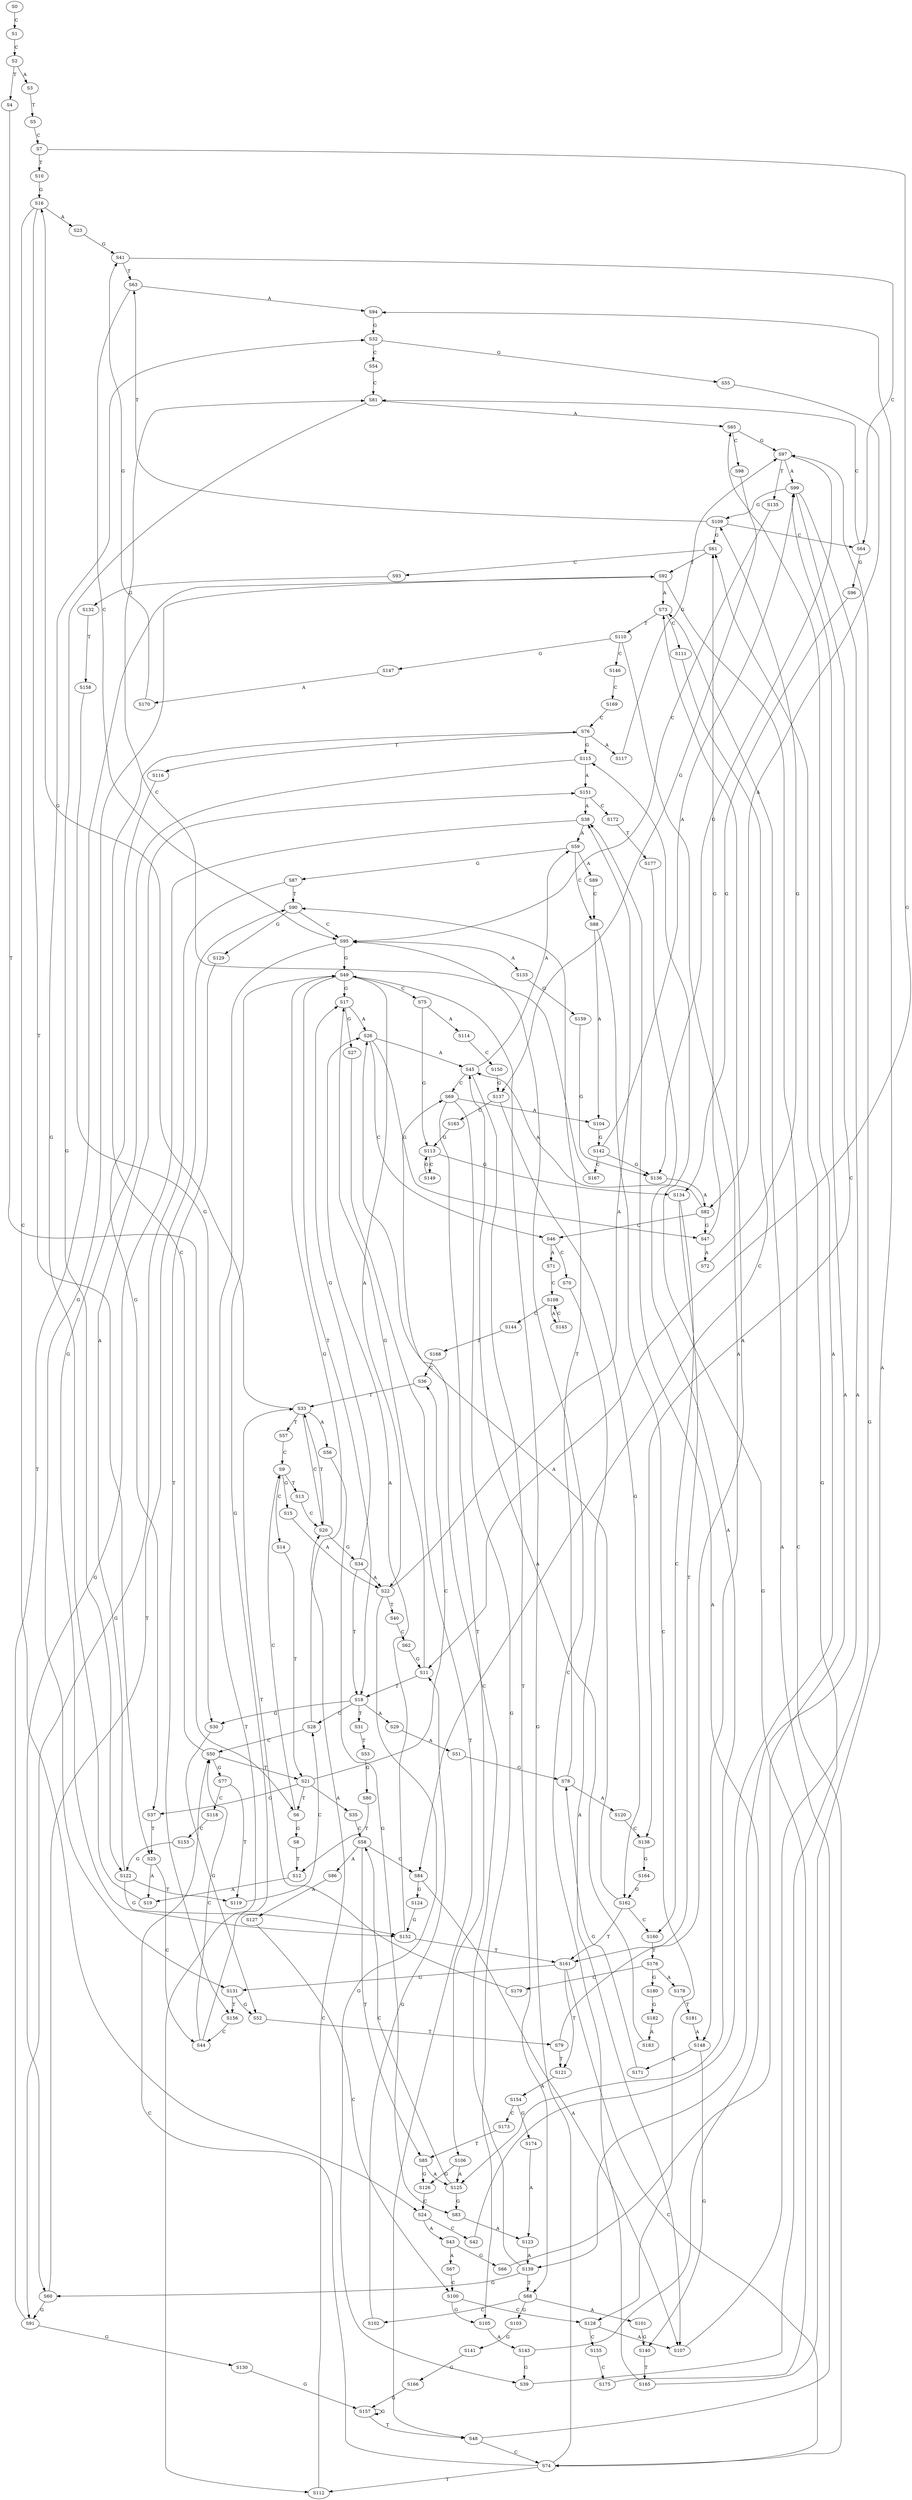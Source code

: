 strict digraph  {
	S0 -> S1 [ label = C ];
	S1 -> S2 [ label = C ];
	S2 -> S3 [ label = A ];
	S2 -> S4 [ label = T ];
	S3 -> S5 [ label = T ];
	S4 -> S6 [ label = T ];
	S5 -> S7 [ label = C ];
	S6 -> S8 [ label = G ];
	S6 -> S9 [ label = C ];
	S7 -> S10 [ label = T ];
	S7 -> S11 [ label = G ];
	S8 -> S12 [ label = T ];
	S9 -> S13 [ label = T ];
	S9 -> S14 [ label = C ];
	S9 -> S15 [ label = G ];
	S10 -> S16 [ label = G ];
	S11 -> S17 [ label = G ];
	S11 -> S18 [ label = T ];
	S12 -> S19 [ label = A ];
	S13 -> S20 [ label = C ];
	S14 -> S21 [ label = T ];
	S15 -> S22 [ label = A ];
	S16 -> S23 [ label = A ];
	S16 -> S24 [ label = C ];
	S16 -> S25 [ label = T ];
	S17 -> S26 [ label = A ];
	S17 -> S27 [ label = G ];
	S18 -> S28 [ label = C ];
	S18 -> S29 [ label = A ];
	S18 -> S30 [ label = G ];
	S18 -> S31 [ label = T ];
	S19 -> S32 [ label = G ];
	S20 -> S33 [ label = T ];
	S20 -> S34 [ label = G ];
	S21 -> S35 [ label = A ];
	S21 -> S36 [ label = C ];
	S21 -> S6 [ label = T ];
	S21 -> S37 [ label = G ];
	S22 -> S38 [ label = A ];
	S22 -> S39 [ label = G ];
	S22 -> S40 [ label = T ];
	S23 -> S41 [ label = G ];
	S24 -> S42 [ label = C ];
	S24 -> S43 [ label = A ];
	S25 -> S19 [ label = A ];
	S25 -> S44 [ label = C ];
	S26 -> S45 [ label = A ];
	S26 -> S46 [ label = C ];
	S26 -> S47 [ label = G ];
	S27 -> S48 [ label = T ];
	S28 -> S49 [ label = G ];
	S28 -> S50 [ label = C ];
	S29 -> S51 [ label = A ];
	S30 -> S52 [ label = G ];
	S31 -> S53 [ label = T ];
	S32 -> S54 [ label = C ];
	S32 -> S55 [ label = G ];
	S33 -> S16 [ label = G ];
	S33 -> S20 [ label = C ];
	S33 -> S56 [ label = A ];
	S33 -> S57 [ label = T ];
	S34 -> S22 [ label = A ];
	S34 -> S17 [ label = G ];
	S34 -> S18 [ label = T ];
	S35 -> S58 [ label = C ];
	S36 -> S33 [ label = T ];
	S37 -> S25 [ label = T ];
	S38 -> S59 [ label = A ];
	S38 -> S60 [ label = G ];
	S39 -> S61 [ label = G ];
	S40 -> S62 [ label = C ];
	S41 -> S63 [ label = T ];
	S41 -> S64 [ label = C ];
	S42 -> S65 [ label = A ];
	S43 -> S66 [ label = G ];
	S43 -> S67 [ label = A ];
	S44 -> S49 [ label = G ];
	S44 -> S50 [ label = C ];
	S45 -> S68 [ label = T ];
	S45 -> S69 [ label = C ];
	S45 -> S59 [ label = A ];
	S46 -> S70 [ label = C ];
	S46 -> S71 [ label = A ];
	S47 -> S72 [ label = A ];
	S47 -> S61 [ label = G ];
	S48 -> S73 [ label = A ];
	S48 -> S74 [ label = C ];
	S49 -> S17 [ label = G ];
	S49 -> S18 [ label = T ];
	S49 -> S75 [ label = C ];
	S49 -> S22 [ label = A ];
	S50 -> S21 [ label = T ];
	S50 -> S76 [ label = C ];
	S50 -> S77 [ label = G ];
	S51 -> S78 [ label = G ];
	S52 -> S79 [ label = T ];
	S53 -> S80 [ label = G ];
	S54 -> S81 [ label = C ];
	S55 -> S82 [ label = A ];
	S56 -> S83 [ label = G ];
	S57 -> S9 [ label = C ];
	S58 -> S84 [ label = C ];
	S58 -> S85 [ label = T ];
	S58 -> S86 [ label = A ];
	S59 -> S87 [ label = G ];
	S59 -> S88 [ label = C ];
	S59 -> S89 [ label = A ];
	S60 -> S90 [ label = T ];
	S60 -> S91 [ label = G ];
	S61 -> S92 [ label = T ];
	S61 -> S93 [ label = C ];
	S62 -> S11 [ label = G ];
	S63 -> S94 [ label = A ];
	S63 -> S95 [ label = C ];
	S64 -> S81 [ label = C ];
	S64 -> S96 [ label = G ];
	S65 -> S97 [ label = G ];
	S65 -> S98 [ label = C ];
	S66 -> S99 [ label = A ];
	S67 -> S100 [ label = C ];
	S68 -> S101 [ label = A ];
	S68 -> S102 [ label = C ];
	S68 -> S103 [ label = G ];
	S69 -> S104 [ label = A ];
	S69 -> S105 [ label = G ];
	S69 -> S106 [ label = T ];
	S70 -> S107 [ label = A ];
	S71 -> S108 [ label = C ];
	S72 -> S109 [ label = G ];
	S73 -> S110 [ label = T ];
	S73 -> S111 [ label = C ];
	S74 -> S50 [ label = C ];
	S74 -> S49 [ label = G ];
	S74 -> S112 [ label = T ];
	S75 -> S113 [ label = G ];
	S75 -> S114 [ label = A ];
	S76 -> S115 [ label = G ];
	S76 -> S116 [ label = T ];
	S76 -> S117 [ label = A ];
	S77 -> S118 [ label = C ];
	S77 -> S119 [ label = T ];
	S78 -> S120 [ label = A ];
	S78 -> S90 [ label = T ];
	S79 -> S73 [ label = A ];
	S79 -> S121 [ label = T ];
	S80 -> S12 [ label = T ];
	S81 -> S122 [ label = G ];
	S81 -> S65 [ label = A ];
	S82 -> S45 [ label = A ];
	S82 -> S46 [ label = C ];
	S82 -> S47 [ label = G ];
	S83 -> S123 [ label = A ];
	S84 -> S107 [ label = A ];
	S84 -> S124 [ label = G ];
	S85 -> S125 [ label = A ];
	S85 -> S126 [ label = G ];
	S86 -> S127 [ label = A ];
	S87 -> S90 [ label = T ];
	S87 -> S91 [ label = G ];
	S88 -> S128 [ label = C ];
	S88 -> S104 [ label = A ];
	S89 -> S88 [ label = C ];
	S90 -> S129 [ label = G ];
	S90 -> S95 [ label = C ];
	S91 -> S130 [ label = G ];
	S91 -> S92 [ label = T ];
	S92 -> S131 [ label = G ];
	S92 -> S74 [ label = C ];
	S92 -> S73 [ label = A ];
	S93 -> S132 [ label = G ];
	S94 -> S32 [ label = G ];
	S95 -> S112 [ label = T ];
	S95 -> S49 [ label = G ];
	S95 -> S133 [ label = A ];
	S96 -> S134 [ label = G ];
	S97 -> S135 [ label = T ];
	S97 -> S136 [ label = G ];
	S97 -> S99 [ label = A ];
	S98 -> S137 [ label = G ];
	S99 -> S138 [ label = C ];
	S99 -> S109 [ label = G ];
	S99 -> S139 [ label = A ];
	S100 -> S128 [ label = C ];
	S100 -> S105 [ label = G ];
	S101 -> S140 [ label = G ];
	S102 -> S11 [ label = G ];
	S103 -> S141 [ label = G ];
	S104 -> S142 [ label = G ];
	S105 -> S143 [ label = A ];
	S106 -> S126 [ label = G ];
	S106 -> S125 [ label = A ];
	S107 -> S97 [ label = G ];
	S108 -> S144 [ label = C ];
	S108 -> S145 [ label = A ];
	S109 -> S63 [ label = T ];
	S109 -> S64 [ label = C ];
	S109 -> S61 [ label = G ];
	S110 -> S146 [ label = C ];
	S110 -> S147 [ label = G ];
	S110 -> S148 [ label = A ];
	S111 -> S84 [ label = C ];
	S112 -> S20 [ label = C ];
	S113 -> S134 [ label = G ];
	S113 -> S149 [ label = C ];
	S114 -> S150 [ label = C ];
	S115 -> S151 [ label = A ];
	S115 -> S152 [ label = G ];
	S116 -> S37 [ label = G ];
	S117 -> S97 [ label = G ];
	S118 -> S153 [ label = C ];
	S119 -> S28 [ label = C ];
	S120 -> S138 [ label = C ];
	S121 -> S154 [ label = A ];
	S122 -> S151 [ label = A ];
	S122 -> S119 [ label = T ];
	S122 -> S152 [ label = G ];
	S123 -> S139 [ label = A ];
	S124 -> S152 [ label = G ];
	S125 -> S83 [ label = G ];
	S125 -> S58 [ label = C ];
	S126 -> S24 [ label = C ];
	S127 -> S100 [ label = C ];
	S128 -> S155 [ label = C ];
	S128 -> S107 [ label = A ];
	S129 -> S156 [ label = T ];
	S130 -> S157 [ label = G ];
	S131 -> S156 [ label = T ];
	S131 -> S52 [ label = G ];
	S132 -> S158 [ label = T ];
	S133 -> S159 [ label = G ];
	S134 -> S160 [ label = C ];
	S134 -> S161 [ label = T ];
	S135 -> S95 [ label = C ];
	S136 -> S82 [ label = A ];
	S137 -> S162 [ label = G ];
	S137 -> S163 [ label = C ];
	S138 -> S164 [ label = G ];
	S139 -> S68 [ label = T ];
	S139 -> S69 [ label = C ];
	S139 -> S60 [ label = G ];
	S140 -> S165 [ label = T ];
	S141 -> S166 [ label = G ];
	S142 -> S136 [ label = G ];
	S142 -> S167 [ label = C ];
	S142 -> S99 [ label = A ];
	S143 -> S39 [ label = G ];
	S143 -> S38 [ label = A ];
	S144 -> S168 [ label = T ];
	S145 -> S108 [ label = C ];
	S146 -> S169 [ label = C ];
	S147 -> S170 [ label = A ];
	S148 -> S140 [ label = G ];
	S148 -> S171 [ label = A ];
	S149 -> S113 [ label = G ];
	S150 -> S137 [ label = G ];
	S151 -> S38 [ label = A ];
	S151 -> S172 [ label = C ];
	S152 -> S26 [ label = A ];
	S152 -> S161 [ label = T ];
	S153 -> S122 [ label = G ];
	S154 -> S173 [ label = C ];
	S154 -> S174 [ label = G ];
	S155 -> S175 [ label = C ];
	S156 -> S44 [ label = C ];
	S157 -> S48 [ label = T ];
	S157 -> S157 [ label = G ];
	S158 -> S30 [ label = G ];
	S159 -> S136 [ label = G ];
	S160 -> S176 [ label = T ];
	S161 -> S121 [ label = T ];
	S161 -> S74 [ label = C ];
	S161 -> S131 [ label = G ];
	S162 -> S160 [ label = C ];
	S162 -> S26 [ label = A ];
	S162 -> S161 [ label = T ];
	S163 -> S113 [ label = G ];
	S164 -> S162 [ label = G ];
	S165 -> S95 [ label = C ];
	S165 -> S94 [ label = A ];
	S166 -> S157 [ label = G ];
	S167 -> S81 [ label = C ];
	S168 -> S36 [ label = C ];
	S169 -> S76 [ label = C ];
	S170 -> S41 [ label = G ];
	S171 -> S78 [ label = G ];
	S172 -> S177 [ label = T ];
	S173 -> S85 [ label = T ];
	S174 -> S123 [ label = A ];
	S175 -> S115 [ label = G ];
	S176 -> S178 [ label = A ];
	S176 -> S179 [ label = C ];
	S176 -> S180 [ label = G ];
	S177 -> S125 [ label = A ];
	S178 -> S181 [ label = T ];
	S179 -> S33 [ label = T ];
	S180 -> S182 [ label = G ];
	S181 -> S148 [ label = A ];
	S182 -> S183 [ label = A ];
	S183 -> S45 [ label = A ];
}
